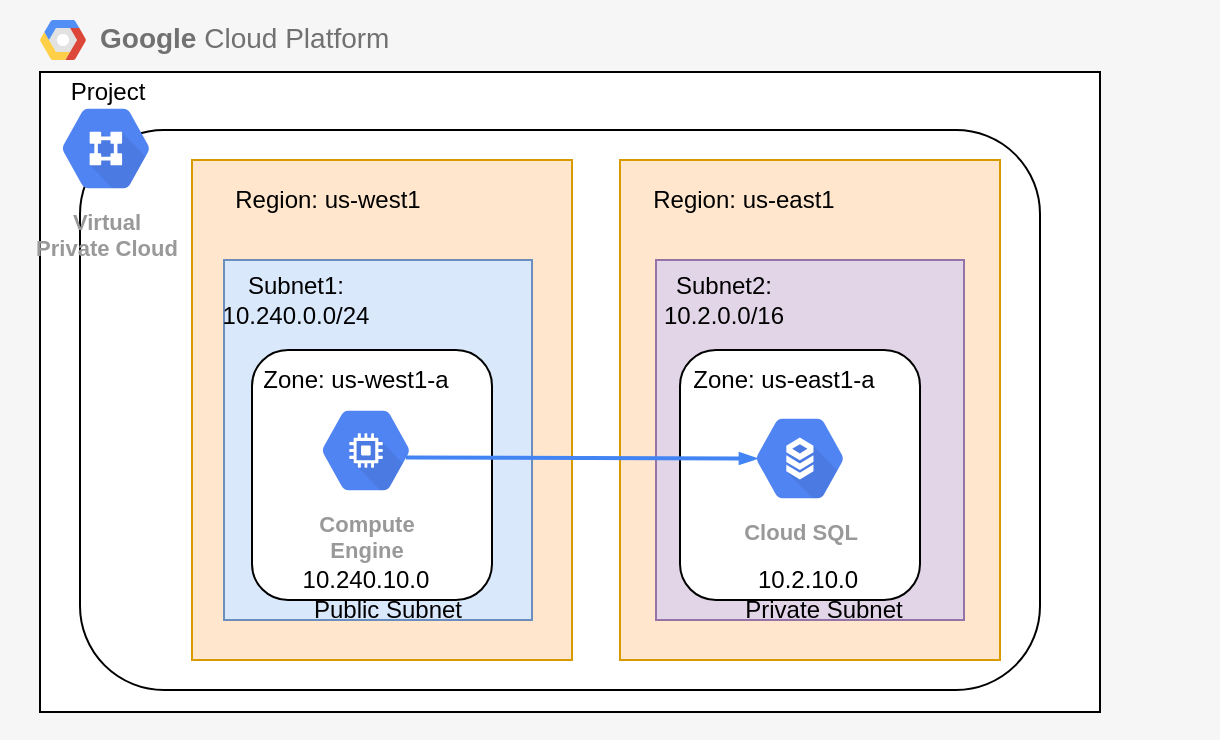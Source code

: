 <mxfile version="13.6.2" type="device"><diagram id="6KAb_ZrObIIghKoi6jw-" name="Page-1"><mxGraphModel dx="1106" dy="839" grid="1" gridSize="10" guides="1" tooltips="1" connect="1" arrows="1" fold="1" page="1" pageScale="1" pageWidth="827" pageHeight="1169" math="0" shadow="0"><root><mxCell id="0"/><mxCell id="1" parent="0"/><mxCell id="1Z3-rVfAsG6uVWkjyhVd-50" value="&lt;b&gt;Google &lt;/b&gt;Cloud Platform" style="fillColor=#F6F6F6;strokeColor=none;shadow=0;gradientColor=none;fontSize=14;align=left;spacing=10;fontColor=#717171;9E9E9E;verticalAlign=top;spacingTop=-4;fontStyle=0;spacingLeft=40;html=1;" vertex="1" parent="1"><mxGeometry x="50" y="135" width="610" height="370" as="geometry"/></mxCell><mxCell id="1Z3-rVfAsG6uVWkjyhVd-51" value="" style="shape=mxgraph.gcp2.google_cloud_platform;fillColor=#F6F6F6;strokeColor=none;shadow=0;gradientColor=none;" vertex="1" parent="1Z3-rVfAsG6uVWkjyhVd-50"><mxGeometry width="23" height="20" relative="1" as="geometry"><mxPoint x="20" y="10" as="offset"/></mxGeometry></mxCell><mxCell id="1Z3-rVfAsG6uVWkjyhVd-52" value="" style="rounded=0;whiteSpace=wrap;html=1;" vertex="1" parent="1"><mxGeometry x="70" y="171" width="530" height="320" as="geometry"/></mxCell><mxCell id="1Z3-rVfAsG6uVWkjyhVd-30" value="" style="rounded=1;whiteSpace=wrap;html=1;" vertex="1" parent="1"><mxGeometry x="90" y="200" width="480" height="280" as="geometry"/></mxCell><mxCell id="1Z3-rVfAsG6uVWkjyhVd-31" value="Virtual&#10;Private Cloud" style="html=1;fillColor=#5184F3;strokeColor=none;verticalAlign=top;labelPosition=center;verticalLabelPosition=bottom;align=center;spacingTop=-6;fontSize=11;fontStyle=1;fontColor=#999999;shape=mxgraph.gcp2.hexIcon;prIcon=virtual_private_cloud" vertex="1" parent="1"><mxGeometry x="70" y="180" width="66" height="58.5" as="geometry"/></mxCell><mxCell id="1Z3-rVfAsG6uVWkjyhVd-32" value="" style="rounded=0;whiteSpace=wrap;html=1;fillColor=#ffe6cc;strokeColor=#d79b00;" vertex="1" parent="1"><mxGeometry x="146" y="215" width="190" height="250" as="geometry"/></mxCell><mxCell id="1Z3-rVfAsG6uVWkjyhVd-33" value="" style="rounded=0;whiteSpace=wrap;html=1;fillColor=#ffe6cc;strokeColor=#d79b00;" vertex="1" parent="1"><mxGeometry x="360" y="215" width="190" height="250" as="geometry"/></mxCell><mxCell id="1Z3-rVfAsG6uVWkjyhVd-34" value="" style="rounded=0;whiteSpace=wrap;html=1;fillColor=#dae8fc;strokeColor=#6c8ebf;" vertex="1" parent="1"><mxGeometry x="162" y="265" width="154" height="180" as="geometry"/></mxCell><mxCell id="1Z3-rVfAsG6uVWkjyhVd-35" value="" style="rounded=0;whiteSpace=wrap;html=1;fillColor=#e1d5e7;strokeColor=#9673a6;" vertex="1" parent="1"><mxGeometry x="378" y="265" width="154" height="180" as="geometry"/></mxCell><mxCell id="1Z3-rVfAsG6uVWkjyhVd-36" value="Region: us-west1" style="text;html=1;strokeColor=none;fillColor=none;align=center;verticalAlign=middle;whiteSpace=wrap;rounded=0;" vertex="1" parent="1"><mxGeometry x="162" y="225" width="104" height="20" as="geometry"/></mxCell><mxCell id="1Z3-rVfAsG6uVWkjyhVd-37" value="Region: us-east1" style="text;html=1;strokeColor=none;fillColor=none;align=center;verticalAlign=middle;whiteSpace=wrap;rounded=0;" vertex="1" parent="1"><mxGeometry x="370" y="225" width="104" height="20" as="geometry"/></mxCell><mxCell id="1Z3-rVfAsG6uVWkjyhVd-38" value="Subnet1: 10.240.0.0/24" style="text;html=1;strokeColor=none;fillColor=none;align=center;verticalAlign=middle;whiteSpace=wrap;rounded=0;" vertex="1" parent="1"><mxGeometry x="146" y="275" width="104" height="20" as="geometry"/></mxCell><mxCell id="1Z3-rVfAsG6uVWkjyhVd-39" value="Subnet2: 10.2.0.0/16" style="text;html=1;strokeColor=none;fillColor=none;align=center;verticalAlign=middle;whiteSpace=wrap;rounded=0;" vertex="1" parent="1"><mxGeometry x="360" y="275" width="104" height="20" as="geometry"/></mxCell><mxCell id="1Z3-rVfAsG6uVWkjyhVd-40" value="" style="rounded=1;whiteSpace=wrap;html=1;" vertex="1" parent="1"><mxGeometry x="176" y="310" width="120" height="125" as="geometry"/></mxCell><mxCell id="1Z3-rVfAsG6uVWkjyhVd-41" value="" style="rounded=1;whiteSpace=wrap;html=1;" vertex="1" parent="1"><mxGeometry x="390" y="310" width="120" height="125" as="geometry"/></mxCell><mxCell id="1Z3-rVfAsG6uVWkjyhVd-42" value="Zone: us-west1-a" style="text;html=1;strokeColor=none;fillColor=none;align=center;verticalAlign=middle;whiteSpace=wrap;rounded=0;" vertex="1" parent="1"><mxGeometry x="176" y="315" width="104" height="20" as="geometry"/></mxCell><mxCell id="1Z3-rVfAsG6uVWkjyhVd-43" value="Zone: us-east1-a" style="text;html=1;strokeColor=none;fillColor=none;align=center;verticalAlign=middle;whiteSpace=wrap;rounded=0;" vertex="1" parent="1"><mxGeometry x="390" y="315" width="104" height="20" as="geometry"/></mxCell><mxCell id="1Z3-rVfAsG6uVWkjyhVd-44" value="Compute&#10;Engine" style="html=1;fillColor=#5184F3;strokeColor=none;verticalAlign=top;labelPosition=center;verticalLabelPosition=bottom;align=center;spacingTop=-6;fontSize=11;fontStyle=1;fontColor=#999999;shape=mxgraph.gcp2.hexIcon;prIcon=compute_engine" vertex="1" parent="1"><mxGeometry x="200" y="331" width="66" height="58.5" as="geometry"/></mxCell><mxCell id="1Z3-rVfAsG6uVWkjyhVd-46" value="10.240.10.0" style="text;html=1;strokeColor=none;fillColor=none;align=center;verticalAlign=middle;whiteSpace=wrap;rounded=0;" vertex="1" parent="1"><mxGeometry x="213" y="415" width="40" height="20" as="geometry"/></mxCell><mxCell id="1Z3-rVfAsG6uVWkjyhVd-47" value="10.2.10.0" style="text;html=1;strokeColor=none;fillColor=none;align=center;verticalAlign=middle;whiteSpace=wrap;rounded=0;" vertex="1" parent="1"><mxGeometry x="434" y="415" width="40" height="20" as="geometry"/></mxCell><mxCell id="1Z3-rVfAsG6uVWkjyhVd-48" value="Cloud SQL" style="html=1;fillColor=#5184F3;strokeColor=none;verticalAlign=top;labelPosition=center;verticalLabelPosition=bottom;align=center;spacingTop=-6;fontSize=11;fontStyle=1;fontColor=#999999;shape=mxgraph.gcp2.hexIcon;prIcon=cloud_sql" vertex="1" parent="1"><mxGeometry x="417" y="335" width="66" height="58.5" as="geometry"/></mxCell><mxCell id="1Z3-rVfAsG6uVWkjyhVd-49" value="" style="edgeStyle=orthogonalEdgeStyle;fontSize=12;html=1;endArrow=blockThin;endFill=1;rounded=0;strokeWidth=2;endSize=4;startSize=4;dashed=0;strokeColor=#4284F3;entryX=0.175;entryY=0.5;entryDx=0;entryDy=0;entryPerimeter=0;" edge="1" parent="1" target="1Z3-rVfAsG6uVWkjyhVd-48"><mxGeometry width="100" relative="1" as="geometry"><mxPoint x="253" y="363.75" as="sourcePoint"/><mxPoint x="353" y="363.75" as="targetPoint"/></mxGeometry></mxCell><mxCell id="1Z3-rVfAsG6uVWkjyhVd-53" value="Project" style="text;html=1;strokeColor=none;fillColor=none;align=center;verticalAlign=middle;whiteSpace=wrap;rounded=0;" vertex="1" parent="1"><mxGeometry x="84" y="171" width="40" height="20" as="geometry"/></mxCell><mxCell id="1Z3-rVfAsG6uVWkjyhVd-54" value="Public Subnet" style="text;html=1;strokeColor=none;fillColor=none;align=center;verticalAlign=middle;whiteSpace=wrap;rounded=0;" vertex="1" parent="1"><mxGeometry x="199" y="430" width="90" height="20" as="geometry"/></mxCell><mxCell id="1Z3-rVfAsG6uVWkjyhVd-55" value="Private Subnet" style="text;html=1;strokeColor=none;fillColor=none;align=center;verticalAlign=middle;whiteSpace=wrap;rounded=0;" vertex="1" parent="1"><mxGeometry x="417" y="430" width="90" height="20" as="geometry"/></mxCell></root></mxGraphModel></diagram></mxfile>
